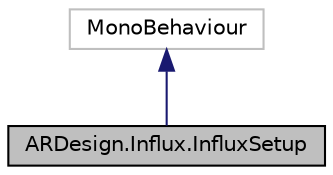 digraph "ARDesign.Influx.InfluxSetup"
{
 // LATEX_PDF_SIZE
  edge [fontname="Helvetica",fontsize="10",labelfontname="Helvetica",labelfontsize="10"];
  node [fontname="Helvetica",fontsize="10",shape=record];
  Node2 [label="ARDesign.Influx.InfluxSetup",height=0.2,width=0.4,color="black", fillcolor="grey75", style="filled", fontcolor="black",tooltip="Object for storing scene configuration settings - should be parent to widgets"];
  Node3 -> Node2 [dir="back",color="midnightblue",fontsize="10",style="solid",fontname="Helvetica"];
  Node3 [label="MonoBehaviour",height=0.2,width=0.4,color="grey75", fillcolor="white", style="filled",tooltip=" "];
}
